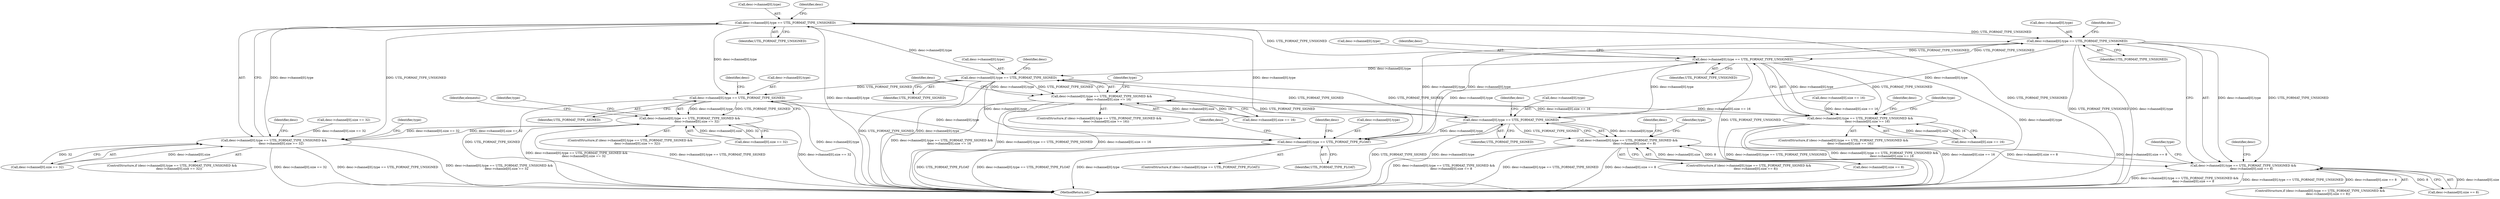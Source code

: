 digraph "0_virglrenderer_737c3350850ca4dbc5633b3bdb4118176ce59920@array" {
"1000326" [label="(Call,desc->channel[0].type == UTIL_FORMAT_TYPE_UNSIGNED)"];
"1000302" [label="(Call,desc->channel[0].type == UTIL_FORMAT_TYPE_SIGNED)"];
"1000278" [label="(Call,desc->channel[0].type == UTIL_FORMAT_TYPE_UNSIGNED)"];
"1000254" [label="(Call,desc->channel[0].type == UTIL_FORMAT_TYPE_SIGNED)"];
"1000230" [label="(Call,desc->channel[0].type == UTIL_FORMAT_TYPE_UNSIGNED)"];
"1000176" [label="(Call,desc->channel[0].type == UTIL_FORMAT_TYPE_FLOAT)"];
"1000350" [label="(Call,desc->channel[0].type == UTIL_FORMAT_TYPE_SIGNED)"];
"1000326" [label="(Call,desc->channel[0].type == UTIL_FORMAT_TYPE_UNSIGNED)"];
"1000229" [label="(Call,desc->channel[0].type == UTIL_FORMAT_TYPE_UNSIGNED &&\n                 desc->channel[0].size == 8)"];
"1000253" [label="(Call,desc->channel[0].type == UTIL_FORMAT_TYPE_SIGNED &&\n               desc->channel[0].size == 8)"];
"1000277" [label="(Call,desc->channel[0].type == UTIL_FORMAT_TYPE_UNSIGNED &&\n               desc->channel[0].size == 16)"];
"1000301" [label="(Call,desc->channel[0].type == UTIL_FORMAT_TYPE_SIGNED &&\n               desc->channel[0].size == 16)"];
"1000325" [label="(Call,desc->channel[0].type == UTIL_FORMAT_TYPE_UNSIGNED &&\n               desc->channel[0].size == 32)"];
"1000349" [label="(Call,desc->channel[0].type == UTIL_FORMAT_TYPE_SIGNED &&\n               desc->channel[0].size == 32)"];
"1000327" [label="(Call,desc->channel[0].type)"];
"1000278" [label="(Call,desc->channel[0].type == UTIL_FORMAT_TYPE_UNSIGNED)"];
"1000279" [label="(Call,desc->channel[0].type)"];
"1000325" [label="(Call,desc->channel[0].type == UTIL_FORMAT_TYPE_UNSIGNED &&\n               desc->channel[0].size == 32)"];
"1000348" [label="(ControlStructure,if (desc->channel[0].type == UTIL_FORMAT_TYPE_SIGNED &&\n               desc->channel[0].size == 32))"];
"1000326" [label="(Call,desc->channel[0].type == UTIL_FORMAT_TYPE_UNSIGNED)"];
"1000175" [label="(ControlStructure,if (desc->channel[0].type == UTIL_FORMAT_TYPE_FLOAT))"];
"1000287" [label="(Call,desc->channel[0].size == 16)"];
"1000330" [label="(Identifier,desc)"];
"1000243" [label="(Identifier,desc)"];
"1000349" [label="(Call,desc->channel[0].type == UTIL_FORMAT_TYPE_SIGNED &&\n               desc->channel[0].size == 32)"];
"1000315" [label="(Identifier,desc)"];
"1000321" [label="(Identifier,type)"];
"1000258" [label="(Identifier,desc)"];
"1000345" [label="(Identifier,type)"];
"1000267" [label="(Identifier,desc)"];
"1000311" [label="(Call,desc->channel[0].size == 16)"];
"1000191" [label="(Identifier,desc)"];
"1000334" [label="(Identifier,UTIL_FORMAT_TYPE_UNSIGNED)"];
"1000273" [label="(Identifier,type)"];
"1000177" [label="(Call,desc->channel[0].type)"];
"1000335" [label="(Call,desc->channel[0].size == 32)"];
"1000252" [label="(ControlStructure,if (desc->channel[0].type == UTIL_FORMAT_TYPE_SIGNED &&\n               desc->channel[0].size == 8))"];
"1000291" [label="(Identifier,desc)"];
"1000297" [label="(Identifier,type)"];
"1000215" [label="(Call,desc->channel[0].size == 16)"];
"1000239" [label="(Call,desc->channel[0].size == 8)"];
"1000249" [label="(Identifier,type)"];
"1000301" [label="(Call,desc->channel[0].type == UTIL_FORMAT_TYPE_SIGNED &&\n               desc->channel[0].size == 16)"];
"1000303" [label="(Call,desc->channel[0].type)"];
"1000277" [label="(Call,desc->channel[0].type == UTIL_FORMAT_TYPE_UNSIGNED &&\n               desc->channel[0].size == 16)"];
"1000286" [label="(Identifier,UTIL_FORMAT_TYPE_UNSIGNED)"];
"1000184" [label="(Identifier,UTIL_FORMAT_TYPE_FLOAT)"];
"1000359" [label="(Call,desc->channel[0].size == 32)"];
"1000324" [label="(ControlStructure,if (desc->channel[0].type == UTIL_FORMAT_TYPE_UNSIGNED &&\n               desc->channel[0].size == 32))"];
"1000354" [label="(Identifier,desc)"];
"1000230" [label="(Call,desc->channel[0].type == UTIL_FORMAT_TYPE_UNSIGNED)"];
"1000300" [label="(ControlStructure,if (desc->channel[0].type == UTIL_FORMAT_TYPE_SIGNED &&\n               desc->channel[0].size == 16))"];
"1000229" [label="(Call,desc->channel[0].type == UTIL_FORMAT_TYPE_UNSIGNED &&\n                 desc->channel[0].size == 8)"];
"1000187" [label="(Call,desc->channel[0].size == 32)"];
"1000377" [label="(Identifier,elements)"];
"1000255" [label="(Call,desc->channel[0].type)"];
"1000228" [label="(ControlStructure,if (desc->channel[0].type == UTIL_FORMAT_TYPE_UNSIGNED &&\n                 desc->channel[0].size == 8))"];
"1000282" [label="(Identifier,desc)"];
"1000253" [label="(Call,desc->channel[0].type == UTIL_FORMAT_TYPE_SIGNED &&\n               desc->channel[0].size == 8)"];
"1000350" [label="(Call,desc->channel[0].type == UTIL_FORMAT_TYPE_SIGNED)"];
"1000238" [label="(Identifier,UTIL_FORMAT_TYPE_UNSIGNED)"];
"1000358" [label="(Identifier,UTIL_FORMAT_TYPE_SIGNED)"];
"1000263" [label="(Call,desc->channel[0].size == 8)"];
"1000176" [label="(Call,desc->channel[0].type == UTIL_FORMAT_TYPE_FLOAT)"];
"1000306" [label="(Identifier,desc)"];
"1000231" [label="(Call,desc->channel[0].type)"];
"1000276" [label="(ControlStructure,if (desc->channel[0].type == UTIL_FORMAT_TYPE_UNSIGNED &&\n               desc->channel[0].size == 16))"];
"1000234" [label="(Identifier,desc)"];
"1000339" [label="(Identifier,desc)"];
"1000262" [label="(Identifier,UTIL_FORMAT_TYPE_SIGNED)"];
"1000363" [label="(Identifier,desc)"];
"1000310" [label="(Identifier,UTIL_FORMAT_TYPE_SIGNED)"];
"1000302" [label="(Call,desc->channel[0].type == UTIL_FORMAT_TYPE_SIGNED)"];
"1000351" [label="(Call,desc->channel[0].type)"];
"1000641" [label="(MethodReturn,int)"];
"1000369" [label="(Identifier,type)"];
"1000254" [label="(Call,desc->channel[0].type == UTIL_FORMAT_TYPE_SIGNED)"];
"1000326" -> "1000325"  [label="AST: "];
"1000326" -> "1000334"  [label="CFG: "];
"1000327" -> "1000326"  [label="AST: "];
"1000334" -> "1000326"  [label="AST: "];
"1000339" -> "1000326"  [label="CFG: "];
"1000325" -> "1000326"  [label="CFG: "];
"1000326" -> "1000641"  [label="DDG: UTIL_FORMAT_TYPE_UNSIGNED"];
"1000326" -> "1000641"  [label="DDG: desc->channel[0].type"];
"1000326" -> "1000176"  [label="DDG: desc->channel[0].type"];
"1000326" -> "1000230"  [label="DDG: UTIL_FORMAT_TYPE_UNSIGNED"];
"1000326" -> "1000325"  [label="DDG: desc->channel[0].type"];
"1000326" -> "1000325"  [label="DDG: UTIL_FORMAT_TYPE_UNSIGNED"];
"1000302" -> "1000326"  [label="DDG: desc->channel[0].type"];
"1000278" -> "1000326"  [label="DDG: UTIL_FORMAT_TYPE_UNSIGNED"];
"1000326" -> "1000350"  [label="DDG: desc->channel[0].type"];
"1000302" -> "1000301"  [label="AST: "];
"1000302" -> "1000310"  [label="CFG: "];
"1000303" -> "1000302"  [label="AST: "];
"1000310" -> "1000302"  [label="AST: "];
"1000315" -> "1000302"  [label="CFG: "];
"1000301" -> "1000302"  [label="CFG: "];
"1000302" -> "1000641"  [label="DDG: UTIL_FORMAT_TYPE_SIGNED"];
"1000302" -> "1000641"  [label="DDG: desc->channel[0].type"];
"1000302" -> "1000176"  [label="DDG: desc->channel[0].type"];
"1000302" -> "1000254"  [label="DDG: UTIL_FORMAT_TYPE_SIGNED"];
"1000302" -> "1000301"  [label="DDG: desc->channel[0].type"];
"1000302" -> "1000301"  [label="DDG: UTIL_FORMAT_TYPE_SIGNED"];
"1000278" -> "1000302"  [label="DDG: desc->channel[0].type"];
"1000254" -> "1000302"  [label="DDG: UTIL_FORMAT_TYPE_SIGNED"];
"1000302" -> "1000350"  [label="DDG: UTIL_FORMAT_TYPE_SIGNED"];
"1000278" -> "1000277"  [label="AST: "];
"1000278" -> "1000286"  [label="CFG: "];
"1000279" -> "1000278"  [label="AST: "];
"1000286" -> "1000278"  [label="AST: "];
"1000291" -> "1000278"  [label="CFG: "];
"1000277" -> "1000278"  [label="CFG: "];
"1000278" -> "1000641"  [label="DDG: UTIL_FORMAT_TYPE_UNSIGNED"];
"1000278" -> "1000641"  [label="DDG: desc->channel[0].type"];
"1000278" -> "1000176"  [label="DDG: desc->channel[0].type"];
"1000278" -> "1000230"  [label="DDG: UTIL_FORMAT_TYPE_UNSIGNED"];
"1000278" -> "1000277"  [label="DDG: desc->channel[0].type"];
"1000278" -> "1000277"  [label="DDG: UTIL_FORMAT_TYPE_UNSIGNED"];
"1000254" -> "1000278"  [label="DDG: desc->channel[0].type"];
"1000230" -> "1000278"  [label="DDG: UTIL_FORMAT_TYPE_UNSIGNED"];
"1000254" -> "1000253"  [label="AST: "];
"1000254" -> "1000262"  [label="CFG: "];
"1000255" -> "1000254"  [label="AST: "];
"1000262" -> "1000254"  [label="AST: "];
"1000267" -> "1000254"  [label="CFG: "];
"1000253" -> "1000254"  [label="CFG: "];
"1000254" -> "1000641"  [label="DDG: desc->channel[0].type"];
"1000254" -> "1000641"  [label="DDG: UTIL_FORMAT_TYPE_SIGNED"];
"1000254" -> "1000176"  [label="DDG: desc->channel[0].type"];
"1000254" -> "1000253"  [label="DDG: desc->channel[0].type"];
"1000254" -> "1000253"  [label="DDG: UTIL_FORMAT_TYPE_SIGNED"];
"1000230" -> "1000254"  [label="DDG: desc->channel[0].type"];
"1000350" -> "1000254"  [label="DDG: UTIL_FORMAT_TYPE_SIGNED"];
"1000230" -> "1000229"  [label="AST: "];
"1000230" -> "1000238"  [label="CFG: "];
"1000231" -> "1000230"  [label="AST: "];
"1000238" -> "1000230"  [label="AST: "];
"1000243" -> "1000230"  [label="CFG: "];
"1000229" -> "1000230"  [label="CFG: "];
"1000230" -> "1000641"  [label="DDG: UTIL_FORMAT_TYPE_UNSIGNED"];
"1000230" -> "1000641"  [label="DDG: desc->channel[0].type"];
"1000230" -> "1000176"  [label="DDG: desc->channel[0].type"];
"1000230" -> "1000229"  [label="DDG: desc->channel[0].type"];
"1000230" -> "1000229"  [label="DDG: UTIL_FORMAT_TYPE_UNSIGNED"];
"1000176" -> "1000230"  [label="DDG: desc->channel[0].type"];
"1000176" -> "1000175"  [label="AST: "];
"1000176" -> "1000184"  [label="CFG: "];
"1000177" -> "1000176"  [label="AST: "];
"1000184" -> "1000176"  [label="AST: "];
"1000191" -> "1000176"  [label="CFG: "];
"1000234" -> "1000176"  [label="CFG: "];
"1000176" -> "1000641"  [label="DDG: UTIL_FORMAT_TYPE_FLOAT"];
"1000176" -> "1000641"  [label="DDG: desc->channel[0].type == UTIL_FORMAT_TYPE_FLOAT"];
"1000176" -> "1000641"  [label="DDG: desc->channel[0].type"];
"1000350" -> "1000176"  [label="DDG: desc->channel[0].type"];
"1000350" -> "1000349"  [label="AST: "];
"1000350" -> "1000358"  [label="CFG: "];
"1000351" -> "1000350"  [label="AST: "];
"1000358" -> "1000350"  [label="AST: "];
"1000363" -> "1000350"  [label="CFG: "];
"1000349" -> "1000350"  [label="CFG: "];
"1000350" -> "1000641"  [label="DDG: desc->channel[0].type"];
"1000350" -> "1000641"  [label="DDG: UTIL_FORMAT_TYPE_SIGNED"];
"1000350" -> "1000349"  [label="DDG: desc->channel[0].type"];
"1000350" -> "1000349"  [label="DDG: UTIL_FORMAT_TYPE_SIGNED"];
"1000229" -> "1000228"  [label="AST: "];
"1000229" -> "1000239"  [label="CFG: "];
"1000239" -> "1000229"  [label="AST: "];
"1000249" -> "1000229"  [label="CFG: "];
"1000258" -> "1000229"  [label="CFG: "];
"1000229" -> "1000641"  [label="DDG: desc->channel[0].size == 8"];
"1000229" -> "1000641"  [label="DDG: desc->channel[0].type == UTIL_FORMAT_TYPE_UNSIGNED &&\n                 desc->channel[0].size == 8"];
"1000229" -> "1000641"  [label="DDG: desc->channel[0].type == UTIL_FORMAT_TYPE_UNSIGNED"];
"1000253" -> "1000229"  [label="DDG: desc->channel[0].size == 8"];
"1000239" -> "1000229"  [label="DDG: desc->channel[0].size"];
"1000239" -> "1000229"  [label="DDG: 8"];
"1000229" -> "1000253"  [label="DDG: desc->channel[0].size == 8"];
"1000253" -> "1000252"  [label="AST: "];
"1000253" -> "1000263"  [label="CFG: "];
"1000263" -> "1000253"  [label="AST: "];
"1000273" -> "1000253"  [label="CFG: "];
"1000282" -> "1000253"  [label="CFG: "];
"1000253" -> "1000641"  [label="DDG: desc->channel[0].type == UTIL_FORMAT_TYPE_SIGNED &&\n               desc->channel[0].size == 8"];
"1000253" -> "1000641"  [label="DDG: desc->channel[0].type == UTIL_FORMAT_TYPE_SIGNED"];
"1000253" -> "1000641"  [label="DDG: desc->channel[0].size == 8"];
"1000263" -> "1000253"  [label="DDG: desc->channel[0].size"];
"1000263" -> "1000253"  [label="DDG: 8"];
"1000277" -> "1000276"  [label="AST: "];
"1000277" -> "1000287"  [label="CFG: "];
"1000287" -> "1000277"  [label="AST: "];
"1000297" -> "1000277"  [label="CFG: "];
"1000306" -> "1000277"  [label="CFG: "];
"1000277" -> "1000641"  [label="DDG: desc->channel[0].size == 16"];
"1000277" -> "1000641"  [label="DDG: desc->channel[0].type == UTIL_FORMAT_TYPE_UNSIGNED"];
"1000277" -> "1000641"  [label="DDG: desc->channel[0].type == UTIL_FORMAT_TYPE_UNSIGNED &&\n               desc->channel[0].size == 16"];
"1000287" -> "1000277"  [label="DDG: desc->channel[0].size"];
"1000287" -> "1000277"  [label="DDG: 16"];
"1000301" -> "1000277"  [label="DDG: desc->channel[0].size == 16"];
"1000215" -> "1000277"  [label="DDG: desc->channel[0].size == 16"];
"1000277" -> "1000301"  [label="DDG: desc->channel[0].size == 16"];
"1000301" -> "1000300"  [label="AST: "];
"1000301" -> "1000311"  [label="CFG: "];
"1000311" -> "1000301"  [label="AST: "];
"1000321" -> "1000301"  [label="CFG: "];
"1000330" -> "1000301"  [label="CFG: "];
"1000301" -> "1000641"  [label="DDG: desc->channel[0].size == 16"];
"1000301" -> "1000641"  [label="DDG: desc->channel[0].type == UTIL_FORMAT_TYPE_SIGNED &&\n               desc->channel[0].size == 16"];
"1000301" -> "1000641"  [label="DDG: desc->channel[0].type == UTIL_FORMAT_TYPE_SIGNED"];
"1000311" -> "1000301"  [label="DDG: desc->channel[0].size"];
"1000311" -> "1000301"  [label="DDG: 16"];
"1000325" -> "1000324"  [label="AST: "];
"1000325" -> "1000335"  [label="CFG: "];
"1000335" -> "1000325"  [label="AST: "];
"1000345" -> "1000325"  [label="CFG: "];
"1000354" -> "1000325"  [label="CFG: "];
"1000325" -> "1000641"  [label="DDG: desc->channel[0].type == UTIL_FORMAT_TYPE_UNSIGNED"];
"1000325" -> "1000641"  [label="DDG: desc->channel[0].type == UTIL_FORMAT_TYPE_UNSIGNED &&\n               desc->channel[0].size == 32"];
"1000325" -> "1000641"  [label="DDG: desc->channel[0].size == 32"];
"1000335" -> "1000325"  [label="DDG: desc->channel[0].size"];
"1000335" -> "1000325"  [label="DDG: 32"];
"1000187" -> "1000325"  [label="DDG: desc->channel[0].size == 32"];
"1000349" -> "1000325"  [label="DDG: desc->channel[0].size == 32"];
"1000325" -> "1000349"  [label="DDG: desc->channel[0].size == 32"];
"1000349" -> "1000348"  [label="AST: "];
"1000349" -> "1000359"  [label="CFG: "];
"1000359" -> "1000349"  [label="AST: "];
"1000369" -> "1000349"  [label="CFG: "];
"1000377" -> "1000349"  [label="CFG: "];
"1000349" -> "1000641"  [label="DDG: desc->channel[0].type == UTIL_FORMAT_TYPE_SIGNED &&\n               desc->channel[0].size == 32"];
"1000349" -> "1000641"  [label="DDG: desc->channel[0].type == UTIL_FORMAT_TYPE_SIGNED"];
"1000349" -> "1000641"  [label="DDG: desc->channel[0].size == 32"];
"1000359" -> "1000349"  [label="DDG: desc->channel[0].size"];
"1000359" -> "1000349"  [label="DDG: 32"];
}
